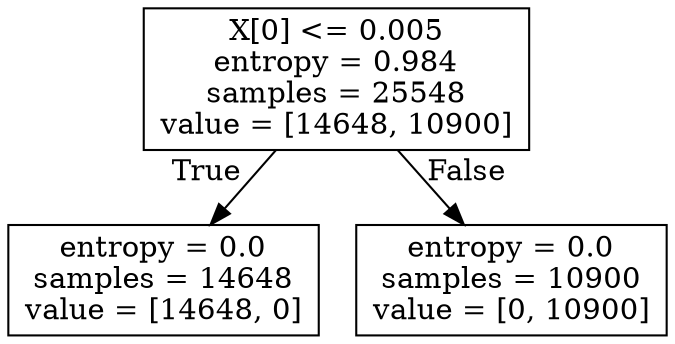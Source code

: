 digraph Tree {
node [shape=box] ;
0 [label="X[0] <= 0.005\nentropy = 0.984\nsamples = 25548\nvalue = [14648, 10900]"] ;
1 [label="entropy = 0.0\nsamples = 14648\nvalue = [14648, 0]"] ;
0 -> 1 [labeldistance=2.5, labelangle=45, headlabel="True"] ;
2 [label="entropy = 0.0\nsamples = 10900\nvalue = [0, 10900]"] ;
0 -> 2 [labeldistance=2.5, labelangle=-45, headlabel="False"] ;
}